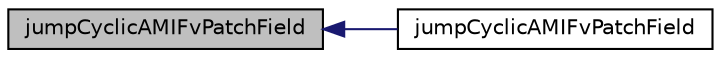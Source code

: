 digraph "jumpCyclicAMIFvPatchField"
{
  bgcolor="transparent";
  edge [fontname="Helvetica",fontsize="10",labelfontname="Helvetica",labelfontsize="10"];
  node [fontname="Helvetica",fontsize="10",shape=record];
  rankdir="LR";
  Node1 [label="jumpCyclicAMIFvPatchField",height=0.2,width=0.4,color="black", fillcolor="grey75", style="filled", fontcolor="black"];
  Node1 -> Node2 [dir="back",color="midnightblue",fontsize="10",style="solid",fontname="Helvetica"];
  Node2 [label="jumpCyclicAMIFvPatchField",height=0.2,width=0.4,color="black",URL="$a22825.html#aaae1cc6428c02aa80b62ea0d4e93c698",tooltip="Construct by mapping given jumpCyclicAMIFvPatchField onto a. "];
}
